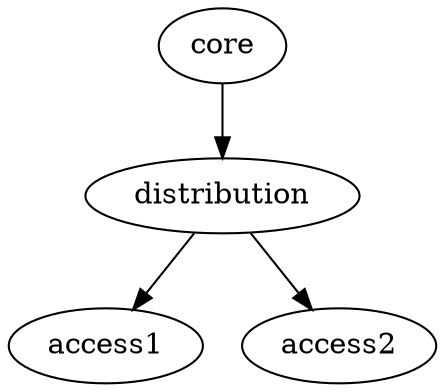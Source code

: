 // My Network
digraph {
	core
	distribution
	access1
	access2
	core -> distribution
	distribution -> access1
	distribution -> access2
}
